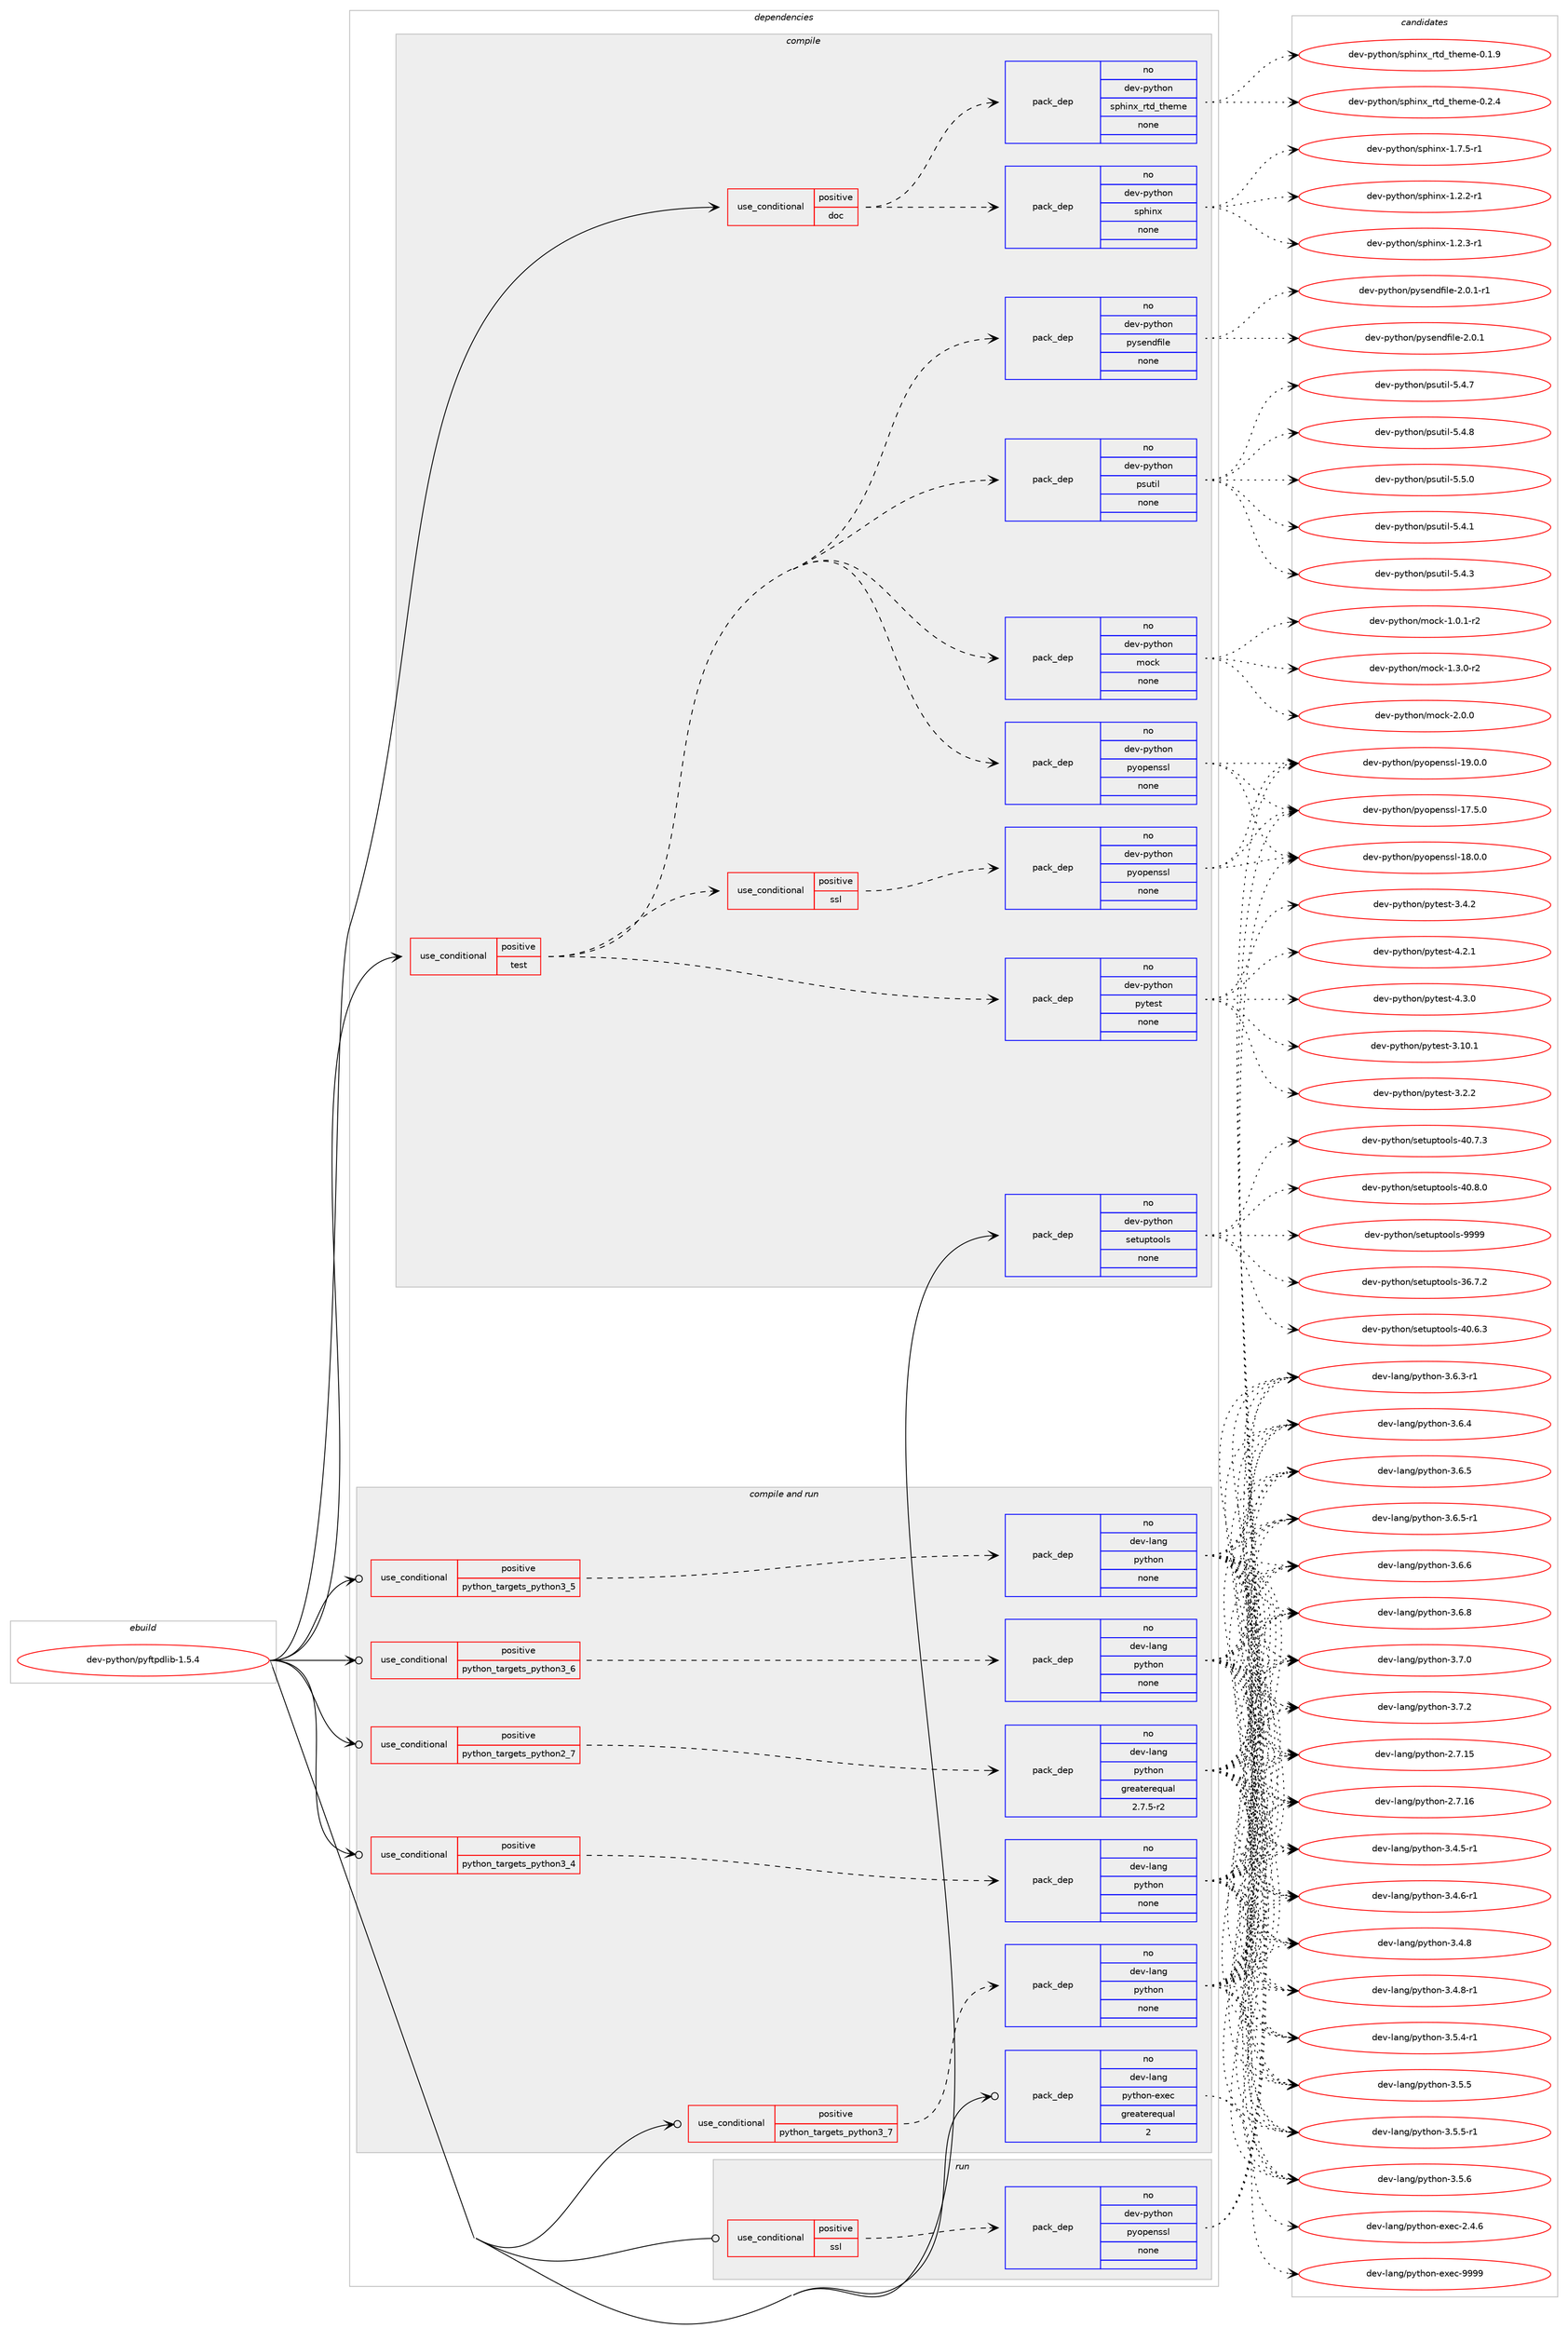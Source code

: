 digraph prolog {

# *************
# Graph options
# *************

newrank=true;
concentrate=true;
compound=true;
graph [rankdir=LR,fontname=Helvetica,fontsize=10,ranksep=1.5];#, ranksep=2.5, nodesep=0.2];
edge  [arrowhead=vee];
node  [fontname=Helvetica,fontsize=10];

# **********
# The ebuild
# **********

subgraph cluster_leftcol {
color=gray;
rank=same;
label=<<i>ebuild</i>>;
id [label="dev-python/pyftpdlib-1.5.4", color=red, width=4, href="../dev-python/pyftpdlib-1.5.4.svg"];
}

# ****************
# The dependencies
# ****************

subgraph cluster_midcol {
color=gray;
label=<<i>dependencies</i>>;
subgraph cluster_compile {
fillcolor="#eeeeee";
style=filled;
label=<<i>compile</i>>;
subgraph cond380789 {
dependency1429236 [label=<<TABLE BORDER="0" CELLBORDER="1" CELLSPACING="0" CELLPADDING="4"><TR><TD ROWSPAN="3" CELLPADDING="10">use_conditional</TD></TR><TR><TD>positive</TD></TR><TR><TD>doc</TD></TR></TABLE>>, shape=none, color=red];
subgraph pack1025129 {
dependency1429237 [label=<<TABLE BORDER="0" CELLBORDER="1" CELLSPACING="0" CELLPADDING="4" WIDTH="220"><TR><TD ROWSPAN="6" CELLPADDING="30">pack_dep</TD></TR><TR><TD WIDTH="110">no</TD></TR><TR><TD>dev-python</TD></TR><TR><TD>sphinx</TD></TR><TR><TD>none</TD></TR><TR><TD></TD></TR></TABLE>>, shape=none, color=blue];
}
dependency1429236:e -> dependency1429237:w [weight=20,style="dashed",arrowhead="vee"];
subgraph pack1025130 {
dependency1429238 [label=<<TABLE BORDER="0" CELLBORDER="1" CELLSPACING="0" CELLPADDING="4" WIDTH="220"><TR><TD ROWSPAN="6" CELLPADDING="30">pack_dep</TD></TR><TR><TD WIDTH="110">no</TD></TR><TR><TD>dev-python</TD></TR><TR><TD>sphinx_rtd_theme</TD></TR><TR><TD>none</TD></TR><TR><TD></TD></TR></TABLE>>, shape=none, color=blue];
}
dependency1429236:e -> dependency1429238:w [weight=20,style="dashed",arrowhead="vee"];
}
id:e -> dependency1429236:w [weight=20,style="solid",arrowhead="vee"];
subgraph cond380790 {
dependency1429239 [label=<<TABLE BORDER="0" CELLBORDER="1" CELLSPACING="0" CELLPADDING="4"><TR><TD ROWSPAN="3" CELLPADDING="10">use_conditional</TD></TR><TR><TD>positive</TD></TR><TR><TD>test</TD></TR></TABLE>>, shape=none, color=red];
subgraph cond380791 {
dependency1429240 [label=<<TABLE BORDER="0" CELLBORDER="1" CELLSPACING="0" CELLPADDING="4"><TR><TD ROWSPAN="3" CELLPADDING="10">use_conditional</TD></TR><TR><TD>positive</TD></TR><TR><TD>ssl</TD></TR></TABLE>>, shape=none, color=red];
subgraph pack1025131 {
dependency1429241 [label=<<TABLE BORDER="0" CELLBORDER="1" CELLSPACING="0" CELLPADDING="4" WIDTH="220"><TR><TD ROWSPAN="6" CELLPADDING="30">pack_dep</TD></TR><TR><TD WIDTH="110">no</TD></TR><TR><TD>dev-python</TD></TR><TR><TD>pyopenssl</TD></TR><TR><TD>none</TD></TR><TR><TD></TD></TR></TABLE>>, shape=none, color=blue];
}
dependency1429240:e -> dependency1429241:w [weight=20,style="dashed",arrowhead="vee"];
}
dependency1429239:e -> dependency1429240:w [weight=20,style="dashed",arrowhead="vee"];
subgraph pack1025132 {
dependency1429242 [label=<<TABLE BORDER="0" CELLBORDER="1" CELLSPACING="0" CELLPADDING="4" WIDTH="220"><TR><TD ROWSPAN="6" CELLPADDING="30">pack_dep</TD></TR><TR><TD WIDTH="110">no</TD></TR><TR><TD>dev-python</TD></TR><TR><TD>mock</TD></TR><TR><TD>none</TD></TR><TR><TD></TD></TR></TABLE>>, shape=none, color=blue];
}
dependency1429239:e -> dependency1429242:w [weight=20,style="dashed",arrowhead="vee"];
subgraph pack1025133 {
dependency1429243 [label=<<TABLE BORDER="0" CELLBORDER="1" CELLSPACING="0" CELLPADDING="4" WIDTH="220"><TR><TD ROWSPAN="6" CELLPADDING="30">pack_dep</TD></TR><TR><TD WIDTH="110">no</TD></TR><TR><TD>dev-python</TD></TR><TR><TD>psutil</TD></TR><TR><TD>none</TD></TR><TR><TD></TD></TR></TABLE>>, shape=none, color=blue];
}
dependency1429239:e -> dependency1429243:w [weight=20,style="dashed",arrowhead="vee"];
subgraph pack1025134 {
dependency1429244 [label=<<TABLE BORDER="0" CELLBORDER="1" CELLSPACING="0" CELLPADDING="4" WIDTH="220"><TR><TD ROWSPAN="6" CELLPADDING="30">pack_dep</TD></TR><TR><TD WIDTH="110">no</TD></TR><TR><TD>dev-python</TD></TR><TR><TD>pyopenssl</TD></TR><TR><TD>none</TD></TR><TR><TD></TD></TR></TABLE>>, shape=none, color=blue];
}
dependency1429239:e -> dependency1429244:w [weight=20,style="dashed",arrowhead="vee"];
subgraph pack1025135 {
dependency1429245 [label=<<TABLE BORDER="0" CELLBORDER="1" CELLSPACING="0" CELLPADDING="4" WIDTH="220"><TR><TD ROWSPAN="6" CELLPADDING="30">pack_dep</TD></TR><TR><TD WIDTH="110">no</TD></TR><TR><TD>dev-python</TD></TR><TR><TD>pysendfile</TD></TR><TR><TD>none</TD></TR><TR><TD></TD></TR></TABLE>>, shape=none, color=blue];
}
dependency1429239:e -> dependency1429245:w [weight=20,style="dashed",arrowhead="vee"];
subgraph pack1025136 {
dependency1429246 [label=<<TABLE BORDER="0" CELLBORDER="1" CELLSPACING="0" CELLPADDING="4" WIDTH="220"><TR><TD ROWSPAN="6" CELLPADDING="30">pack_dep</TD></TR><TR><TD WIDTH="110">no</TD></TR><TR><TD>dev-python</TD></TR><TR><TD>pytest</TD></TR><TR><TD>none</TD></TR><TR><TD></TD></TR></TABLE>>, shape=none, color=blue];
}
dependency1429239:e -> dependency1429246:w [weight=20,style="dashed",arrowhead="vee"];
}
id:e -> dependency1429239:w [weight=20,style="solid",arrowhead="vee"];
subgraph pack1025137 {
dependency1429247 [label=<<TABLE BORDER="0" CELLBORDER="1" CELLSPACING="0" CELLPADDING="4" WIDTH="220"><TR><TD ROWSPAN="6" CELLPADDING="30">pack_dep</TD></TR><TR><TD WIDTH="110">no</TD></TR><TR><TD>dev-python</TD></TR><TR><TD>setuptools</TD></TR><TR><TD>none</TD></TR><TR><TD></TD></TR></TABLE>>, shape=none, color=blue];
}
id:e -> dependency1429247:w [weight=20,style="solid",arrowhead="vee"];
}
subgraph cluster_compileandrun {
fillcolor="#eeeeee";
style=filled;
label=<<i>compile and run</i>>;
subgraph cond380792 {
dependency1429248 [label=<<TABLE BORDER="0" CELLBORDER="1" CELLSPACING="0" CELLPADDING="4"><TR><TD ROWSPAN="3" CELLPADDING="10">use_conditional</TD></TR><TR><TD>positive</TD></TR><TR><TD>python_targets_python2_7</TD></TR></TABLE>>, shape=none, color=red];
subgraph pack1025138 {
dependency1429249 [label=<<TABLE BORDER="0" CELLBORDER="1" CELLSPACING="0" CELLPADDING="4" WIDTH="220"><TR><TD ROWSPAN="6" CELLPADDING="30">pack_dep</TD></TR><TR><TD WIDTH="110">no</TD></TR><TR><TD>dev-lang</TD></TR><TR><TD>python</TD></TR><TR><TD>greaterequal</TD></TR><TR><TD>2.7.5-r2</TD></TR></TABLE>>, shape=none, color=blue];
}
dependency1429248:e -> dependency1429249:w [weight=20,style="dashed",arrowhead="vee"];
}
id:e -> dependency1429248:w [weight=20,style="solid",arrowhead="odotvee"];
subgraph cond380793 {
dependency1429250 [label=<<TABLE BORDER="0" CELLBORDER="1" CELLSPACING="0" CELLPADDING="4"><TR><TD ROWSPAN="3" CELLPADDING="10">use_conditional</TD></TR><TR><TD>positive</TD></TR><TR><TD>python_targets_python3_4</TD></TR></TABLE>>, shape=none, color=red];
subgraph pack1025139 {
dependency1429251 [label=<<TABLE BORDER="0" CELLBORDER="1" CELLSPACING="0" CELLPADDING="4" WIDTH="220"><TR><TD ROWSPAN="6" CELLPADDING="30">pack_dep</TD></TR><TR><TD WIDTH="110">no</TD></TR><TR><TD>dev-lang</TD></TR><TR><TD>python</TD></TR><TR><TD>none</TD></TR><TR><TD></TD></TR></TABLE>>, shape=none, color=blue];
}
dependency1429250:e -> dependency1429251:w [weight=20,style="dashed",arrowhead="vee"];
}
id:e -> dependency1429250:w [weight=20,style="solid",arrowhead="odotvee"];
subgraph cond380794 {
dependency1429252 [label=<<TABLE BORDER="0" CELLBORDER="1" CELLSPACING="0" CELLPADDING="4"><TR><TD ROWSPAN="3" CELLPADDING="10">use_conditional</TD></TR><TR><TD>positive</TD></TR><TR><TD>python_targets_python3_5</TD></TR></TABLE>>, shape=none, color=red];
subgraph pack1025140 {
dependency1429253 [label=<<TABLE BORDER="0" CELLBORDER="1" CELLSPACING="0" CELLPADDING="4" WIDTH="220"><TR><TD ROWSPAN="6" CELLPADDING="30">pack_dep</TD></TR><TR><TD WIDTH="110">no</TD></TR><TR><TD>dev-lang</TD></TR><TR><TD>python</TD></TR><TR><TD>none</TD></TR><TR><TD></TD></TR></TABLE>>, shape=none, color=blue];
}
dependency1429252:e -> dependency1429253:w [weight=20,style="dashed",arrowhead="vee"];
}
id:e -> dependency1429252:w [weight=20,style="solid",arrowhead="odotvee"];
subgraph cond380795 {
dependency1429254 [label=<<TABLE BORDER="0" CELLBORDER="1" CELLSPACING="0" CELLPADDING="4"><TR><TD ROWSPAN="3" CELLPADDING="10">use_conditional</TD></TR><TR><TD>positive</TD></TR><TR><TD>python_targets_python3_6</TD></TR></TABLE>>, shape=none, color=red];
subgraph pack1025141 {
dependency1429255 [label=<<TABLE BORDER="0" CELLBORDER="1" CELLSPACING="0" CELLPADDING="4" WIDTH="220"><TR><TD ROWSPAN="6" CELLPADDING="30">pack_dep</TD></TR><TR><TD WIDTH="110">no</TD></TR><TR><TD>dev-lang</TD></TR><TR><TD>python</TD></TR><TR><TD>none</TD></TR><TR><TD></TD></TR></TABLE>>, shape=none, color=blue];
}
dependency1429254:e -> dependency1429255:w [weight=20,style="dashed",arrowhead="vee"];
}
id:e -> dependency1429254:w [weight=20,style="solid",arrowhead="odotvee"];
subgraph cond380796 {
dependency1429256 [label=<<TABLE BORDER="0" CELLBORDER="1" CELLSPACING="0" CELLPADDING="4"><TR><TD ROWSPAN="3" CELLPADDING="10">use_conditional</TD></TR><TR><TD>positive</TD></TR><TR><TD>python_targets_python3_7</TD></TR></TABLE>>, shape=none, color=red];
subgraph pack1025142 {
dependency1429257 [label=<<TABLE BORDER="0" CELLBORDER="1" CELLSPACING="0" CELLPADDING="4" WIDTH="220"><TR><TD ROWSPAN="6" CELLPADDING="30">pack_dep</TD></TR><TR><TD WIDTH="110">no</TD></TR><TR><TD>dev-lang</TD></TR><TR><TD>python</TD></TR><TR><TD>none</TD></TR><TR><TD></TD></TR></TABLE>>, shape=none, color=blue];
}
dependency1429256:e -> dependency1429257:w [weight=20,style="dashed",arrowhead="vee"];
}
id:e -> dependency1429256:w [weight=20,style="solid",arrowhead="odotvee"];
subgraph pack1025143 {
dependency1429258 [label=<<TABLE BORDER="0" CELLBORDER="1" CELLSPACING="0" CELLPADDING="4" WIDTH="220"><TR><TD ROWSPAN="6" CELLPADDING="30">pack_dep</TD></TR><TR><TD WIDTH="110">no</TD></TR><TR><TD>dev-lang</TD></TR><TR><TD>python-exec</TD></TR><TR><TD>greaterequal</TD></TR><TR><TD>2</TD></TR></TABLE>>, shape=none, color=blue];
}
id:e -> dependency1429258:w [weight=20,style="solid",arrowhead="odotvee"];
}
subgraph cluster_run {
fillcolor="#eeeeee";
style=filled;
label=<<i>run</i>>;
subgraph cond380797 {
dependency1429259 [label=<<TABLE BORDER="0" CELLBORDER="1" CELLSPACING="0" CELLPADDING="4"><TR><TD ROWSPAN="3" CELLPADDING="10">use_conditional</TD></TR><TR><TD>positive</TD></TR><TR><TD>ssl</TD></TR></TABLE>>, shape=none, color=red];
subgraph pack1025144 {
dependency1429260 [label=<<TABLE BORDER="0" CELLBORDER="1" CELLSPACING="0" CELLPADDING="4" WIDTH="220"><TR><TD ROWSPAN="6" CELLPADDING="30">pack_dep</TD></TR><TR><TD WIDTH="110">no</TD></TR><TR><TD>dev-python</TD></TR><TR><TD>pyopenssl</TD></TR><TR><TD>none</TD></TR><TR><TD></TD></TR></TABLE>>, shape=none, color=blue];
}
dependency1429259:e -> dependency1429260:w [weight=20,style="dashed",arrowhead="vee"];
}
id:e -> dependency1429259:w [weight=20,style="solid",arrowhead="odot"];
}
}

# **************
# The candidates
# **************

subgraph cluster_choices {
rank=same;
color=gray;
label=<<i>candidates</i>>;

subgraph choice1025129 {
color=black;
nodesep=1;
choice10010111845112121116104111110471151121041051101204549465046504511449 [label="dev-python/sphinx-1.2.2-r1", color=red, width=4,href="../dev-python/sphinx-1.2.2-r1.svg"];
choice10010111845112121116104111110471151121041051101204549465046514511449 [label="dev-python/sphinx-1.2.3-r1", color=red, width=4,href="../dev-python/sphinx-1.2.3-r1.svg"];
choice10010111845112121116104111110471151121041051101204549465546534511449 [label="dev-python/sphinx-1.7.5-r1", color=red, width=4,href="../dev-python/sphinx-1.7.5-r1.svg"];
dependency1429237:e -> choice10010111845112121116104111110471151121041051101204549465046504511449:w [style=dotted,weight="100"];
dependency1429237:e -> choice10010111845112121116104111110471151121041051101204549465046514511449:w [style=dotted,weight="100"];
dependency1429237:e -> choice10010111845112121116104111110471151121041051101204549465546534511449:w [style=dotted,weight="100"];
}
subgraph choice1025130 {
color=black;
nodesep=1;
choice10010111845112121116104111110471151121041051101209511411610095116104101109101454846494657 [label="dev-python/sphinx_rtd_theme-0.1.9", color=red, width=4,href="../dev-python/sphinx_rtd_theme-0.1.9.svg"];
choice10010111845112121116104111110471151121041051101209511411610095116104101109101454846504652 [label="dev-python/sphinx_rtd_theme-0.2.4", color=red, width=4,href="../dev-python/sphinx_rtd_theme-0.2.4.svg"];
dependency1429238:e -> choice10010111845112121116104111110471151121041051101209511411610095116104101109101454846494657:w [style=dotted,weight="100"];
dependency1429238:e -> choice10010111845112121116104111110471151121041051101209511411610095116104101109101454846504652:w [style=dotted,weight="100"];
}
subgraph choice1025131 {
color=black;
nodesep=1;
choice100101118451121211161041111104711212111111210111011511510845495546534648 [label="dev-python/pyopenssl-17.5.0", color=red, width=4,href="../dev-python/pyopenssl-17.5.0.svg"];
choice100101118451121211161041111104711212111111210111011511510845495646484648 [label="dev-python/pyopenssl-18.0.0", color=red, width=4,href="../dev-python/pyopenssl-18.0.0.svg"];
choice100101118451121211161041111104711212111111210111011511510845495746484648 [label="dev-python/pyopenssl-19.0.0", color=red, width=4,href="../dev-python/pyopenssl-19.0.0.svg"];
dependency1429241:e -> choice100101118451121211161041111104711212111111210111011511510845495546534648:w [style=dotted,weight="100"];
dependency1429241:e -> choice100101118451121211161041111104711212111111210111011511510845495646484648:w [style=dotted,weight="100"];
dependency1429241:e -> choice100101118451121211161041111104711212111111210111011511510845495746484648:w [style=dotted,weight="100"];
}
subgraph choice1025132 {
color=black;
nodesep=1;
choice1001011184511212111610411111047109111991074549464846494511450 [label="dev-python/mock-1.0.1-r2", color=red, width=4,href="../dev-python/mock-1.0.1-r2.svg"];
choice1001011184511212111610411111047109111991074549465146484511450 [label="dev-python/mock-1.3.0-r2", color=red, width=4,href="../dev-python/mock-1.3.0-r2.svg"];
choice100101118451121211161041111104710911199107455046484648 [label="dev-python/mock-2.0.0", color=red, width=4,href="../dev-python/mock-2.0.0.svg"];
dependency1429242:e -> choice1001011184511212111610411111047109111991074549464846494511450:w [style=dotted,weight="100"];
dependency1429242:e -> choice1001011184511212111610411111047109111991074549465146484511450:w [style=dotted,weight="100"];
dependency1429242:e -> choice100101118451121211161041111104710911199107455046484648:w [style=dotted,weight="100"];
}
subgraph choice1025133 {
color=black;
nodesep=1;
choice1001011184511212111610411111047112115117116105108455346524649 [label="dev-python/psutil-5.4.1", color=red, width=4,href="../dev-python/psutil-5.4.1.svg"];
choice1001011184511212111610411111047112115117116105108455346524651 [label="dev-python/psutil-5.4.3", color=red, width=4,href="../dev-python/psutil-5.4.3.svg"];
choice1001011184511212111610411111047112115117116105108455346524655 [label="dev-python/psutil-5.4.7", color=red, width=4,href="../dev-python/psutil-5.4.7.svg"];
choice1001011184511212111610411111047112115117116105108455346524656 [label="dev-python/psutil-5.4.8", color=red, width=4,href="../dev-python/psutil-5.4.8.svg"];
choice1001011184511212111610411111047112115117116105108455346534648 [label="dev-python/psutil-5.5.0", color=red, width=4,href="../dev-python/psutil-5.5.0.svg"];
dependency1429243:e -> choice1001011184511212111610411111047112115117116105108455346524649:w [style=dotted,weight="100"];
dependency1429243:e -> choice1001011184511212111610411111047112115117116105108455346524651:w [style=dotted,weight="100"];
dependency1429243:e -> choice1001011184511212111610411111047112115117116105108455346524655:w [style=dotted,weight="100"];
dependency1429243:e -> choice1001011184511212111610411111047112115117116105108455346524656:w [style=dotted,weight="100"];
dependency1429243:e -> choice1001011184511212111610411111047112115117116105108455346534648:w [style=dotted,weight="100"];
}
subgraph choice1025134 {
color=black;
nodesep=1;
choice100101118451121211161041111104711212111111210111011511510845495546534648 [label="dev-python/pyopenssl-17.5.0", color=red, width=4,href="../dev-python/pyopenssl-17.5.0.svg"];
choice100101118451121211161041111104711212111111210111011511510845495646484648 [label="dev-python/pyopenssl-18.0.0", color=red, width=4,href="../dev-python/pyopenssl-18.0.0.svg"];
choice100101118451121211161041111104711212111111210111011511510845495746484648 [label="dev-python/pyopenssl-19.0.0", color=red, width=4,href="../dev-python/pyopenssl-19.0.0.svg"];
dependency1429244:e -> choice100101118451121211161041111104711212111111210111011511510845495546534648:w [style=dotted,weight="100"];
dependency1429244:e -> choice100101118451121211161041111104711212111111210111011511510845495646484648:w [style=dotted,weight="100"];
dependency1429244:e -> choice100101118451121211161041111104711212111111210111011511510845495746484648:w [style=dotted,weight="100"];
}
subgraph choice1025135 {
color=black;
nodesep=1;
choice1001011184511212111610411111047112121115101110100102105108101455046484649 [label="dev-python/pysendfile-2.0.1", color=red, width=4,href="../dev-python/pysendfile-2.0.1.svg"];
choice10010111845112121116104111110471121211151011101001021051081014550464846494511449 [label="dev-python/pysendfile-2.0.1-r1", color=red, width=4,href="../dev-python/pysendfile-2.0.1-r1.svg"];
dependency1429245:e -> choice1001011184511212111610411111047112121115101110100102105108101455046484649:w [style=dotted,weight="100"];
dependency1429245:e -> choice10010111845112121116104111110471121211151011101001021051081014550464846494511449:w [style=dotted,weight="100"];
}
subgraph choice1025136 {
color=black;
nodesep=1;
choice100101118451121211161041111104711212111610111511645514649484649 [label="dev-python/pytest-3.10.1", color=red, width=4,href="../dev-python/pytest-3.10.1.svg"];
choice1001011184511212111610411111047112121116101115116455146504650 [label="dev-python/pytest-3.2.2", color=red, width=4,href="../dev-python/pytest-3.2.2.svg"];
choice1001011184511212111610411111047112121116101115116455146524650 [label="dev-python/pytest-3.4.2", color=red, width=4,href="../dev-python/pytest-3.4.2.svg"];
choice1001011184511212111610411111047112121116101115116455246504649 [label="dev-python/pytest-4.2.1", color=red, width=4,href="../dev-python/pytest-4.2.1.svg"];
choice1001011184511212111610411111047112121116101115116455246514648 [label="dev-python/pytest-4.3.0", color=red, width=4,href="../dev-python/pytest-4.3.0.svg"];
dependency1429246:e -> choice100101118451121211161041111104711212111610111511645514649484649:w [style=dotted,weight="100"];
dependency1429246:e -> choice1001011184511212111610411111047112121116101115116455146504650:w [style=dotted,weight="100"];
dependency1429246:e -> choice1001011184511212111610411111047112121116101115116455146524650:w [style=dotted,weight="100"];
dependency1429246:e -> choice1001011184511212111610411111047112121116101115116455246504649:w [style=dotted,weight="100"];
dependency1429246:e -> choice1001011184511212111610411111047112121116101115116455246514648:w [style=dotted,weight="100"];
}
subgraph choice1025137 {
color=black;
nodesep=1;
choice100101118451121211161041111104711510111611711211611111110811545515446554650 [label="dev-python/setuptools-36.7.2", color=red, width=4,href="../dev-python/setuptools-36.7.2.svg"];
choice100101118451121211161041111104711510111611711211611111110811545524846544651 [label="dev-python/setuptools-40.6.3", color=red, width=4,href="../dev-python/setuptools-40.6.3.svg"];
choice100101118451121211161041111104711510111611711211611111110811545524846554651 [label="dev-python/setuptools-40.7.3", color=red, width=4,href="../dev-python/setuptools-40.7.3.svg"];
choice100101118451121211161041111104711510111611711211611111110811545524846564648 [label="dev-python/setuptools-40.8.0", color=red, width=4,href="../dev-python/setuptools-40.8.0.svg"];
choice10010111845112121116104111110471151011161171121161111111081154557575757 [label="dev-python/setuptools-9999", color=red, width=4,href="../dev-python/setuptools-9999.svg"];
dependency1429247:e -> choice100101118451121211161041111104711510111611711211611111110811545515446554650:w [style=dotted,weight="100"];
dependency1429247:e -> choice100101118451121211161041111104711510111611711211611111110811545524846544651:w [style=dotted,weight="100"];
dependency1429247:e -> choice100101118451121211161041111104711510111611711211611111110811545524846554651:w [style=dotted,weight="100"];
dependency1429247:e -> choice100101118451121211161041111104711510111611711211611111110811545524846564648:w [style=dotted,weight="100"];
dependency1429247:e -> choice10010111845112121116104111110471151011161171121161111111081154557575757:w [style=dotted,weight="100"];
}
subgraph choice1025138 {
color=black;
nodesep=1;
choice10010111845108971101034711212111610411111045504655464953 [label="dev-lang/python-2.7.15", color=red, width=4,href="../dev-lang/python-2.7.15.svg"];
choice10010111845108971101034711212111610411111045504655464954 [label="dev-lang/python-2.7.16", color=red, width=4,href="../dev-lang/python-2.7.16.svg"];
choice1001011184510897110103471121211161041111104551465246534511449 [label="dev-lang/python-3.4.5-r1", color=red, width=4,href="../dev-lang/python-3.4.5-r1.svg"];
choice1001011184510897110103471121211161041111104551465246544511449 [label="dev-lang/python-3.4.6-r1", color=red, width=4,href="../dev-lang/python-3.4.6-r1.svg"];
choice100101118451089711010347112121116104111110455146524656 [label="dev-lang/python-3.4.8", color=red, width=4,href="../dev-lang/python-3.4.8.svg"];
choice1001011184510897110103471121211161041111104551465246564511449 [label="dev-lang/python-3.4.8-r1", color=red, width=4,href="../dev-lang/python-3.4.8-r1.svg"];
choice1001011184510897110103471121211161041111104551465346524511449 [label="dev-lang/python-3.5.4-r1", color=red, width=4,href="../dev-lang/python-3.5.4-r1.svg"];
choice100101118451089711010347112121116104111110455146534653 [label="dev-lang/python-3.5.5", color=red, width=4,href="../dev-lang/python-3.5.5.svg"];
choice1001011184510897110103471121211161041111104551465346534511449 [label="dev-lang/python-3.5.5-r1", color=red, width=4,href="../dev-lang/python-3.5.5-r1.svg"];
choice100101118451089711010347112121116104111110455146534654 [label="dev-lang/python-3.5.6", color=red, width=4,href="../dev-lang/python-3.5.6.svg"];
choice1001011184510897110103471121211161041111104551465446514511449 [label="dev-lang/python-3.6.3-r1", color=red, width=4,href="../dev-lang/python-3.6.3-r1.svg"];
choice100101118451089711010347112121116104111110455146544652 [label="dev-lang/python-3.6.4", color=red, width=4,href="../dev-lang/python-3.6.4.svg"];
choice100101118451089711010347112121116104111110455146544653 [label="dev-lang/python-3.6.5", color=red, width=4,href="../dev-lang/python-3.6.5.svg"];
choice1001011184510897110103471121211161041111104551465446534511449 [label="dev-lang/python-3.6.5-r1", color=red, width=4,href="../dev-lang/python-3.6.5-r1.svg"];
choice100101118451089711010347112121116104111110455146544654 [label="dev-lang/python-3.6.6", color=red, width=4,href="../dev-lang/python-3.6.6.svg"];
choice100101118451089711010347112121116104111110455146544656 [label="dev-lang/python-3.6.8", color=red, width=4,href="../dev-lang/python-3.6.8.svg"];
choice100101118451089711010347112121116104111110455146554648 [label="dev-lang/python-3.7.0", color=red, width=4,href="../dev-lang/python-3.7.0.svg"];
choice100101118451089711010347112121116104111110455146554650 [label="dev-lang/python-3.7.2", color=red, width=4,href="../dev-lang/python-3.7.2.svg"];
dependency1429249:e -> choice10010111845108971101034711212111610411111045504655464953:w [style=dotted,weight="100"];
dependency1429249:e -> choice10010111845108971101034711212111610411111045504655464954:w [style=dotted,weight="100"];
dependency1429249:e -> choice1001011184510897110103471121211161041111104551465246534511449:w [style=dotted,weight="100"];
dependency1429249:e -> choice1001011184510897110103471121211161041111104551465246544511449:w [style=dotted,weight="100"];
dependency1429249:e -> choice100101118451089711010347112121116104111110455146524656:w [style=dotted,weight="100"];
dependency1429249:e -> choice1001011184510897110103471121211161041111104551465246564511449:w [style=dotted,weight="100"];
dependency1429249:e -> choice1001011184510897110103471121211161041111104551465346524511449:w [style=dotted,weight="100"];
dependency1429249:e -> choice100101118451089711010347112121116104111110455146534653:w [style=dotted,weight="100"];
dependency1429249:e -> choice1001011184510897110103471121211161041111104551465346534511449:w [style=dotted,weight="100"];
dependency1429249:e -> choice100101118451089711010347112121116104111110455146534654:w [style=dotted,weight="100"];
dependency1429249:e -> choice1001011184510897110103471121211161041111104551465446514511449:w [style=dotted,weight="100"];
dependency1429249:e -> choice100101118451089711010347112121116104111110455146544652:w [style=dotted,weight="100"];
dependency1429249:e -> choice100101118451089711010347112121116104111110455146544653:w [style=dotted,weight="100"];
dependency1429249:e -> choice1001011184510897110103471121211161041111104551465446534511449:w [style=dotted,weight="100"];
dependency1429249:e -> choice100101118451089711010347112121116104111110455146544654:w [style=dotted,weight="100"];
dependency1429249:e -> choice100101118451089711010347112121116104111110455146544656:w [style=dotted,weight="100"];
dependency1429249:e -> choice100101118451089711010347112121116104111110455146554648:w [style=dotted,weight="100"];
dependency1429249:e -> choice100101118451089711010347112121116104111110455146554650:w [style=dotted,weight="100"];
}
subgraph choice1025139 {
color=black;
nodesep=1;
choice10010111845108971101034711212111610411111045504655464953 [label="dev-lang/python-2.7.15", color=red, width=4,href="../dev-lang/python-2.7.15.svg"];
choice10010111845108971101034711212111610411111045504655464954 [label="dev-lang/python-2.7.16", color=red, width=4,href="../dev-lang/python-2.7.16.svg"];
choice1001011184510897110103471121211161041111104551465246534511449 [label="dev-lang/python-3.4.5-r1", color=red, width=4,href="../dev-lang/python-3.4.5-r1.svg"];
choice1001011184510897110103471121211161041111104551465246544511449 [label="dev-lang/python-3.4.6-r1", color=red, width=4,href="../dev-lang/python-3.4.6-r1.svg"];
choice100101118451089711010347112121116104111110455146524656 [label="dev-lang/python-3.4.8", color=red, width=4,href="../dev-lang/python-3.4.8.svg"];
choice1001011184510897110103471121211161041111104551465246564511449 [label="dev-lang/python-3.4.8-r1", color=red, width=4,href="../dev-lang/python-3.4.8-r1.svg"];
choice1001011184510897110103471121211161041111104551465346524511449 [label="dev-lang/python-3.5.4-r1", color=red, width=4,href="../dev-lang/python-3.5.4-r1.svg"];
choice100101118451089711010347112121116104111110455146534653 [label="dev-lang/python-3.5.5", color=red, width=4,href="../dev-lang/python-3.5.5.svg"];
choice1001011184510897110103471121211161041111104551465346534511449 [label="dev-lang/python-3.5.5-r1", color=red, width=4,href="../dev-lang/python-3.5.5-r1.svg"];
choice100101118451089711010347112121116104111110455146534654 [label="dev-lang/python-3.5.6", color=red, width=4,href="../dev-lang/python-3.5.6.svg"];
choice1001011184510897110103471121211161041111104551465446514511449 [label="dev-lang/python-3.6.3-r1", color=red, width=4,href="../dev-lang/python-3.6.3-r1.svg"];
choice100101118451089711010347112121116104111110455146544652 [label="dev-lang/python-3.6.4", color=red, width=4,href="../dev-lang/python-3.6.4.svg"];
choice100101118451089711010347112121116104111110455146544653 [label="dev-lang/python-3.6.5", color=red, width=4,href="../dev-lang/python-3.6.5.svg"];
choice1001011184510897110103471121211161041111104551465446534511449 [label="dev-lang/python-3.6.5-r1", color=red, width=4,href="../dev-lang/python-3.6.5-r1.svg"];
choice100101118451089711010347112121116104111110455146544654 [label="dev-lang/python-3.6.6", color=red, width=4,href="../dev-lang/python-3.6.6.svg"];
choice100101118451089711010347112121116104111110455146544656 [label="dev-lang/python-3.6.8", color=red, width=4,href="../dev-lang/python-3.6.8.svg"];
choice100101118451089711010347112121116104111110455146554648 [label="dev-lang/python-3.7.0", color=red, width=4,href="../dev-lang/python-3.7.0.svg"];
choice100101118451089711010347112121116104111110455146554650 [label="dev-lang/python-3.7.2", color=red, width=4,href="../dev-lang/python-3.7.2.svg"];
dependency1429251:e -> choice10010111845108971101034711212111610411111045504655464953:w [style=dotted,weight="100"];
dependency1429251:e -> choice10010111845108971101034711212111610411111045504655464954:w [style=dotted,weight="100"];
dependency1429251:e -> choice1001011184510897110103471121211161041111104551465246534511449:w [style=dotted,weight="100"];
dependency1429251:e -> choice1001011184510897110103471121211161041111104551465246544511449:w [style=dotted,weight="100"];
dependency1429251:e -> choice100101118451089711010347112121116104111110455146524656:w [style=dotted,weight="100"];
dependency1429251:e -> choice1001011184510897110103471121211161041111104551465246564511449:w [style=dotted,weight="100"];
dependency1429251:e -> choice1001011184510897110103471121211161041111104551465346524511449:w [style=dotted,weight="100"];
dependency1429251:e -> choice100101118451089711010347112121116104111110455146534653:w [style=dotted,weight="100"];
dependency1429251:e -> choice1001011184510897110103471121211161041111104551465346534511449:w [style=dotted,weight="100"];
dependency1429251:e -> choice100101118451089711010347112121116104111110455146534654:w [style=dotted,weight="100"];
dependency1429251:e -> choice1001011184510897110103471121211161041111104551465446514511449:w [style=dotted,weight="100"];
dependency1429251:e -> choice100101118451089711010347112121116104111110455146544652:w [style=dotted,weight="100"];
dependency1429251:e -> choice100101118451089711010347112121116104111110455146544653:w [style=dotted,weight="100"];
dependency1429251:e -> choice1001011184510897110103471121211161041111104551465446534511449:w [style=dotted,weight="100"];
dependency1429251:e -> choice100101118451089711010347112121116104111110455146544654:w [style=dotted,weight="100"];
dependency1429251:e -> choice100101118451089711010347112121116104111110455146544656:w [style=dotted,weight="100"];
dependency1429251:e -> choice100101118451089711010347112121116104111110455146554648:w [style=dotted,weight="100"];
dependency1429251:e -> choice100101118451089711010347112121116104111110455146554650:w [style=dotted,weight="100"];
}
subgraph choice1025140 {
color=black;
nodesep=1;
choice10010111845108971101034711212111610411111045504655464953 [label="dev-lang/python-2.7.15", color=red, width=4,href="../dev-lang/python-2.7.15.svg"];
choice10010111845108971101034711212111610411111045504655464954 [label="dev-lang/python-2.7.16", color=red, width=4,href="../dev-lang/python-2.7.16.svg"];
choice1001011184510897110103471121211161041111104551465246534511449 [label="dev-lang/python-3.4.5-r1", color=red, width=4,href="../dev-lang/python-3.4.5-r1.svg"];
choice1001011184510897110103471121211161041111104551465246544511449 [label="dev-lang/python-3.4.6-r1", color=red, width=4,href="../dev-lang/python-3.4.6-r1.svg"];
choice100101118451089711010347112121116104111110455146524656 [label="dev-lang/python-3.4.8", color=red, width=4,href="../dev-lang/python-3.4.8.svg"];
choice1001011184510897110103471121211161041111104551465246564511449 [label="dev-lang/python-3.4.8-r1", color=red, width=4,href="../dev-lang/python-3.4.8-r1.svg"];
choice1001011184510897110103471121211161041111104551465346524511449 [label="dev-lang/python-3.5.4-r1", color=red, width=4,href="../dev-lang/python-3.5.4-r1.svg"];
choice100101118451089711010347112121116104111110455146534653 [label="dev-lang/python-3.5.5", color=red, width=4,href="../dev-lang/python-3.5.5.svg"];
choice1001011184510897110103471121211161041111104551465346534511449 [label="dev-lang/python-3.5.5-r1", color=red, width=4,href="../dev-lang/python-3.5.5-r1.svg"];
choice100101118451089711010347112121116104111110455146534654 [label="dev-lang/python-3.5.6", color=red, width=4,href="../dev-lang/python-3.5.6.svg"];
choice1001011184510897110103471121211161041111104551465446514511449 [label="dev-lang/python-3.6.3-r1", color=red, width=4,href="../dev-lang/python-3.6.3-r1.svg"];
choice100101118451089711010347112121116104111110455146544652 [label="dev-lang/python-3.6.4", color=red, width=4,href="../dev-lang/python-3.6.4.svg"];
choice100101118451089711010347112121116104111110455146544653 [label="dev-lang/python-3.6.5", color=red, width=4,href="../dev-lang/python-3.6.5.svg"];
choice1001011184510897110103471121211161041111104551465446534511449 [label="dev-lang/python-3.6.5-r1", color=red, width=4,href="../dev-lang/python-3.6.5-r1.svg"];
choice100101118451089711010347112121116104111110455146544654 [label="dev-lang/python-3.6.6", color=red, width=4,href="../dev-lang/python-3.6.6.svg"];
choice100101118451089711010347112121116104111110455146544656 [label="dev-lang/python-3.6.8", color=red, width=4,href="../dev-lang/python-3.6.8.svg"];
choice100101118451089711010347112121116104111110455146554648 [label="dev-lang/python-3.7.0", color=red, width=4,href="../dev-lang/python-3.7.0.svg"];
choice100101118451089711010347112121116104111110455146554650 [label="dev-lang/python-3.7.2", color=red, width=4,href="../dev-lang/python-3.7.2.svg"];
dependency1429253:e -> choice10010111845108971101034711212111610411111045504655464953:w [style=dotted,weight="100"];
dependency1429253:e -> choice10010111845108971101034711212111610411111045504655464954:w [style=dotted,weight="100"];
dependency1429253:e -> choice1001011184510897110103471121211161041111104551465246534511449:w [style=dotted,weight="100"];
dependency1429253:e -> choice1001011184510897110103471121211161041111104551465246544511449:w [style=dotted,weight="100"];
dependency1429253:e -> choice100101118451089711010347112121116104111110455146524656:w [style=dotted,weight="100"];
dependency1429253:e -> choice1001011184510897110103471121211161041111104551465246564511449:w [style=dotted,weight="100"];
dependency1429253:e -> choice1001011184510897110103471121211161041111104551465346524511449:w [style=dotted,weight="100"];
dependency1429253:e -> choice100101118451089711010347112121116104111110455146534653:w [style=dotted,weight="100"];
dependency1429253:e -> choice1001011184510897110103471121211161041111104551465346534511449:w [style=dotted,weight="100"];
dependency1429253:e -> choice100101118451089711010347112121116104111110455146534654:w [style=dotted,weight="100"];
dependency1429253:e -> choice1001011184510897110103471121211161041111104551465446514511449:w [style=dotted,weight="100"];
dependency1429253:e -> choice100101118451089711010347112121116104111110455146544652:w [style=dotted,weight="100"];
dependency1429253:e -> choice100101118451089711010347112121116104111110455146544653:w [style=dotted,weight="100"];
dependency1429253:e -> choice1001011184510897110103471121211161041111104551465446534511449:w [style=dotted,weight="100"];
dependency1429253:e -> choice100101118451089711010347112121116104111110455146544654:w [style=dotted,weight="100"];
dependency1429253:e -> choice100101118451089711010347112121116104111110455146544656:w [style=dotted,weight="100"];
dependency1429253:e -> choice100101118451089711010347112121116104111110455146554648:w [style=dotted,weight="100"];
dependency1429253:e -> choice100101118451089711010347112121116104111110455146554650:w [style=dotted,weight="100"];
}
subgraph choice1025141 {
color=black;
nodesep=1;
choice10010111845108971101034711212111610411111045504655464953 [label="dev-lang/python-2.7.15", color=red, width=4,href="../dev-lang/python-2.7.15.svg"];
choice10010111845108971101034711212111610411111045504655464954 [label="dev-lang/python-2.7.16", color=red, width=4,href="../dev-lang/python-2.7.16.svg"];
choice1001011184510897110103471121211161041111104551465246534511449 [label="dev-lang/python-3.4.5-r1", color=red, width=4,href="../dev-lang/python-3.4.5-r1.svg"];
choice1001011184510897110103471121211161041111104551465246544511449 [label="dev-lang/python-3.4.6-r1", color=red, width=4,href="../dev-lang/python-3.4.6-r1.svg"];
choice100101118451089711010347112121116104111110455146524656 [label="dev-lang/python-3.4.8", color=red, width=4,href="../dev-lang/python-3.4.8.svg"];
choice1001011184510897110103471121211161041111104551465246564511449 [label="dev-lang/python-3.4.8-r1", color=red, width=4,href="../dev-lang/python-3.4.8-r1.svg"];
choice1001011184510897110103471121211161041111104551465346524511449 [label="dev-lang/python-3.5.4-r1", color=red, width=4,href="../dev-lang/python-3.5.4-r1.svg"];
choice100101118451089711010347112121116104111110455146534653 [label="dev-lang/python-3.5.5", color=red, width=4,href="../dev-lang/python-3.5.5.svg"];
choice1001011184510897110103471121211161041111104551465346534511449 [label="dev-lang/python-3.5.5-r1", color=red, width=4,href="../dev-lang/python-3.5.5-r1.svg"];
choice100101118451089711010347112121116104111110455146534654 [label="dev-lang/python-3.5.6", color=red, width=4,href="../dev-lang/python-3.5.6.svg"];
choice1001011184510897110103471121211161041111104551465446514511449 [label="dev-lang/python-3.6.3-r1", color=red, width=4,href="../dev-lang/python-3.6.3-r1.svg"];
choice100101118451089711010347112121116104111110455146544652 [label="dev-lang/python-3.6.4", color=red, width=4,href="../dev-lang/python-3.6.4.svg"];
choice100101118451089711010347112121116104111110455146544653 [label="dev-lang/python-3.6.5", color=red, width=4,href="../dev-lang/python-3.6.5.svg"];
choice1001011184510897110103471121211161041111104551465446534511449 [label="dev-lang/python-3.6.5-r1", color=red, width=4,href="../dev-lang/python-3.6.5-r1.svg"];
choice100101118451089711010347112121116104111110455146544654 [label="dev-lang/python-3.6.6", color=red, width=4,href="../dev-lang/python-3.6.6.svg"];
choice100101118451089711010347112121116104111110455146544656 [label="dev-lang/python-3.6.8", color=red, width=4,href="../dev-lang/python-3.6.8.svg"];
choice100101118451089711010347112121116104111110455146554648 [label="dev-lang/python-3.7.0", color=red, width=4,href="../dev-lang/python-3.7.0.svg"];
choice100101118451089711010347112121116104111110455146554650 [label="dev-lang/python-3.7.2", color=red, width=4,href="../dev-lang/python-3.7.2.svg"];
dependency1429255:e -> choice10010111845108971101034711212111610411111045504655464953:w [style=dotted,weight="100"];
dependency1429255:e -> choice10010111845108971101034711212111610411111045504655464954:w [style=dotted,weight="100"];
dependency1429255:e -> choice1001011184510897110103471121211161041111104551465246534511449:w [style=dotted,weight="100"];
dependency1429255:e -> choice1001011184510897110103471121211161041111104551465246544511449:w [style=dotted,weight="100"];
dependency1429255:e -> choice100101118451089711010347112121116104111110455146524656:w [style=dotted,weight="100"];
dependency1429255:e -> choice1001011184510897110103471121211161041111104551465246564511449:w [style=dotted,weight="100"];
dependency1429255:e -> choice1001011184510897110103471121211161041111104551465346524511449:w [style=dotted,weight="100"];
dependency1429255:e -> choice100101118451089711010347112121116104111110455146534653:w [style=dotted,weight="100"];
dependency1429255:e -> choice1001011184510897110103471121211161041111104551465346534511449:w [style=dotted,weight="100"];
dependency1429255:e -> choice100101118451089711010347112121116104111110455146534654:w [style=dotted,weight="100"];
dependency1429255:e -> choice1001011184510897110103471121211161041111104551465446514511449:w [style=dotted,weight="100"];
dependency1429255:e -> choice100101118451089711010347112121116104111110455146544652:w [style=dotted,weight="100"];
dependency1429255:e -> choice100101118451089711010347112121116104111110455146544653:w [style=dotted,weight="100"];
dependency1429255:e -> choice1001011184510897110103471121211161041111104551465446534511449:w [style=dotted,weight="100"];
dependency1429255:e -> choice100101118451089711010347112121116104111110455146544654:w [style=dotted,weight="100"];
dependency1429255:e -> choice100101118451089711010347112121116104111110455146544656:w [style=dotted,weight="100"];
dependency1429255:e -> choice100101118451089711010347112121116104111110455146554648:w [style=dotted,weight="100"];
dependency1429255:e -> choice100101118451089711010347112121116104111110455146554650:w [style=dotted,weight="100"];
}
subgraph choice1025142 {
color=black;
nodesep=1;
choice10010111845108971101034711212111610411111045504655464953 [label="dev-lang/python-2.7.15", color=red, width=4,href="../dev-lang/python-2.7.15.svg"];
choice10010111845108971101034711212111610411111045504655464954 [label="dev-lang/python-2.7.16", color=red, width=4,href="../dev-lang/python-2.7.16.svg"];
choice1001011184510897110103471121211161041111104551465246534511449 [label="dev-lang/python-3.4.5-r1", color=red, width=4,href="../dev-lang/python-3.4.5-r1.svg"];
choice1001011184510897110103471121211161041111104551465246544511449 [label="dev-lang/python-3.4.6-r1", color=red, width=4,href="../dev-lang/python-3.4.6-r1.svg"];
choice100101118451089711010347112121116104111110455146524656 [label="dev-lang/python-3.4.8", color=red, width=4,href="../dev-lang/python-3.4.8.svg"];
choice1001011184510897110103471121211161041111104551465246564511449 [label="dev-lang/python-3.4.8-r1", color=red, width=4,href="../dev-lang/python-3.4.8-r1.svg"];
choice1001011184510897110103471121211161041111104551465346524511449 [label="dev-lang/python-3.5.4-r1", color=red, width=4,href="../dev-lang/python-3.5.4-r1.svg"];
choice100101118451089711010347112121116104111110455146534653 [label="dev-lang/python-3.5.5", color=red, width=4,href="../dev-lang/python-3.5.5.svg"];
choice1001011184510897110103471121211161041111104551465346534511449 [label="dev-lang/python-3.5.5-r1", color=red, width=4,href="../dev-lang/python-3.5.5-r1.svg"];
choice100101118451089711010347112121116104111110455146534654 [label="dev-lang/python-3.5.6", color=red, width=4,href="../dev-lang/python-3.5.6.svg"];
choice1001011184510897110103471121211161041111104551465446514511449 [label="dev-lang/python-3.6.3-r1", color=red, width=4,href="../dev-lang/python-3.6.3-r1.svg"];
choice100101118451089711010347112121116104111110455146544652 [label="dev-lang/python-3.6.4", color=red, width=4,href="../dev-lang/python-3.6.4.svg"];
choice100101118451089711010347112121116104111110455146544653 [label="dev-lang/python-3.6.5", color=red, width=4,href="../dev-lang/python-3.6.5.svg"];
choice1001011184510897110103471121211161041111104551465446534511449 [label="dev-lang/python-3.6.5-r1", color=red, width=4,href="../dev-lang/python-3.6.5-r1.svg"];
choice100101118451089711010347112121116104111110455146544654 [label="dev-lang/python-3.6.6", color=red, width=4,href="../dev-lang/python-3.6.6.svg"];
choice100101118451089711010347112121116104111110455146544656 [label="dev-lang/python-3.6.8", color=red, width=4,href="../dev-lang/python-3.6.8.svg"];
choice100101118451089711010347112121116104111110455146554648 [label="dev-lang/python-3.7.0", color=red, width=4,href="../dev-lang/python-3.7.0.svg"];
choice100101118451089711010347112121116104111110455146554650 [label="dev-lang/python-3.7.2", color=red, width=4,href="../dev-lang/python-3.7.2.svg"];
dependency1429257:e -> choice10010111845108971101034711212111610411111045504655464953:w [style=dotted,weight="100"];
dependency1429257:e -> choice10010111845108971101034711212111610411111045504655464954:w [style=dotted,weight="100"];
dependency1429257:e -> choice1001011184510897110103471121211161041111104551465246534511449:w [style=dotted,weight="100"];
dependency1429257:e -> choice1001011184510897110103471121211161041111104551465246544511449:w [style=dotted,weight="100"];
dependency1429257:e -> choice100101118451089711010347112121116104111110455146524656:w [style=dotted,weight="100"];
dependency1429257:e -> choice1001011184510897110103471121211161041111104551465246564511449:w [style=dotted,weight="100"];
dependency1429257:e -> choice1001011184510897110103471121211161041111104551465346524511449:w [style=dotted,weight="100"];
dependency1429257:e -> choice100101118451089711010347112121116104111110455146534653:w [style=dotted,weight="100"];
dependency1429257:e -> choice1001011184510897110103471121211161041111104551465346534511449:w [style=dotted,weight="100"];
dependency1429257:e -> choice100101118451089711010347112121116104111110455146534654:w [style=dotted,weight="100"];
dependency1429257:e -> choice1001011184510897110103471121211161041111104551465446514511449:w [style=dotted,weight="100"];
dependency1429257:e -> choice100101118451089711010347112121116104111110455146544652:w [style=dotted,weight="100"];
dependency1429257:e -> choice100101118451089711010347112121116104111110455146544653:w [style=dotted,weight="100"];
dependency1429257:e -> choice1001011184510897110103471121211161041111104551465446534511449:w [style=dotted,weight="100"];
dependency1429257:e -> choice100101118451089711010347112121116104111110455146544654:w [style=dotted,weight="100"];
dependency1429257:e -> choice100101118451089711010347112121116104111110455146544656:w [style=dotted,weight="100"];
dependency1429257:e -> choice100101118451089711010347112121116104111110455146554648:w [style=dotted,weight="100"];
dependency1429257:e -> choice100101118451089711010347112121116104111110455146554650:w [style=dotted,weight="100"];
}
subgraph choice1025143 {
color=black;
nodesep=1;
choice1001011184510897110103471121211161041111104510112010199455046524654 [label="dev-lang/python-exec-2.4.6", color=red, width=4,href="../dev-lang/python-exec-2.4.6.svg"];
choice10010111845108971101034711212111610411111045101120101994557575757 [label="dev-lang/python-exec-9999", color=red, width=4,href="../dev-lang/python-exec-9999.svg"];
dependency1429258:e -> choice1001011184510897110103471121211161041111104510112010199455046524654:w [style=dotted,weight="100"];
dependency1429258:e -> choice10010111845108971101034711212111610411111045101120101994557575757:w [style=dotted,weight="100"];
}
subgraph choice1025144 {
color=black;
nodesep=1;
choice100101118451121211161041111104711212111111210111011511510845495546534648 [label="dev-python/pyopenssl-17.5.0", color=red, width=4,href="../dev-python/pyopenssl-17.5.0.svg"];
choice100101118451121211161041111104711212111111210111011511510845495646484648 [label="dev-python/pyopenssl-18.0.0", color=red, width=4,href="../dev-python/pyopenssl-18.0.0.svg"];
choice100101118451121211161041111104711212111111210111011511510845495746484648 [label="dev-python/pyopenssl-19.0.0", color=red, width=4,href="../dev-python/pyopenssl-19.0.0.svg"];
dependency1429260:e -> choice100101118451121211161041111104711212111111210111011511510845495546534648:w [style=dotted,weight="100"];
dependency1429260:e -> choice100101118451121211161041111104711212111111210111011511510845495646484648:w [style=dotted,weight="100"];
dependency1429260:e -> choice100101118451121211161041111104711212111111210111011511510845495746484648:w [style=dotted,weight="100"];
}
}

}
